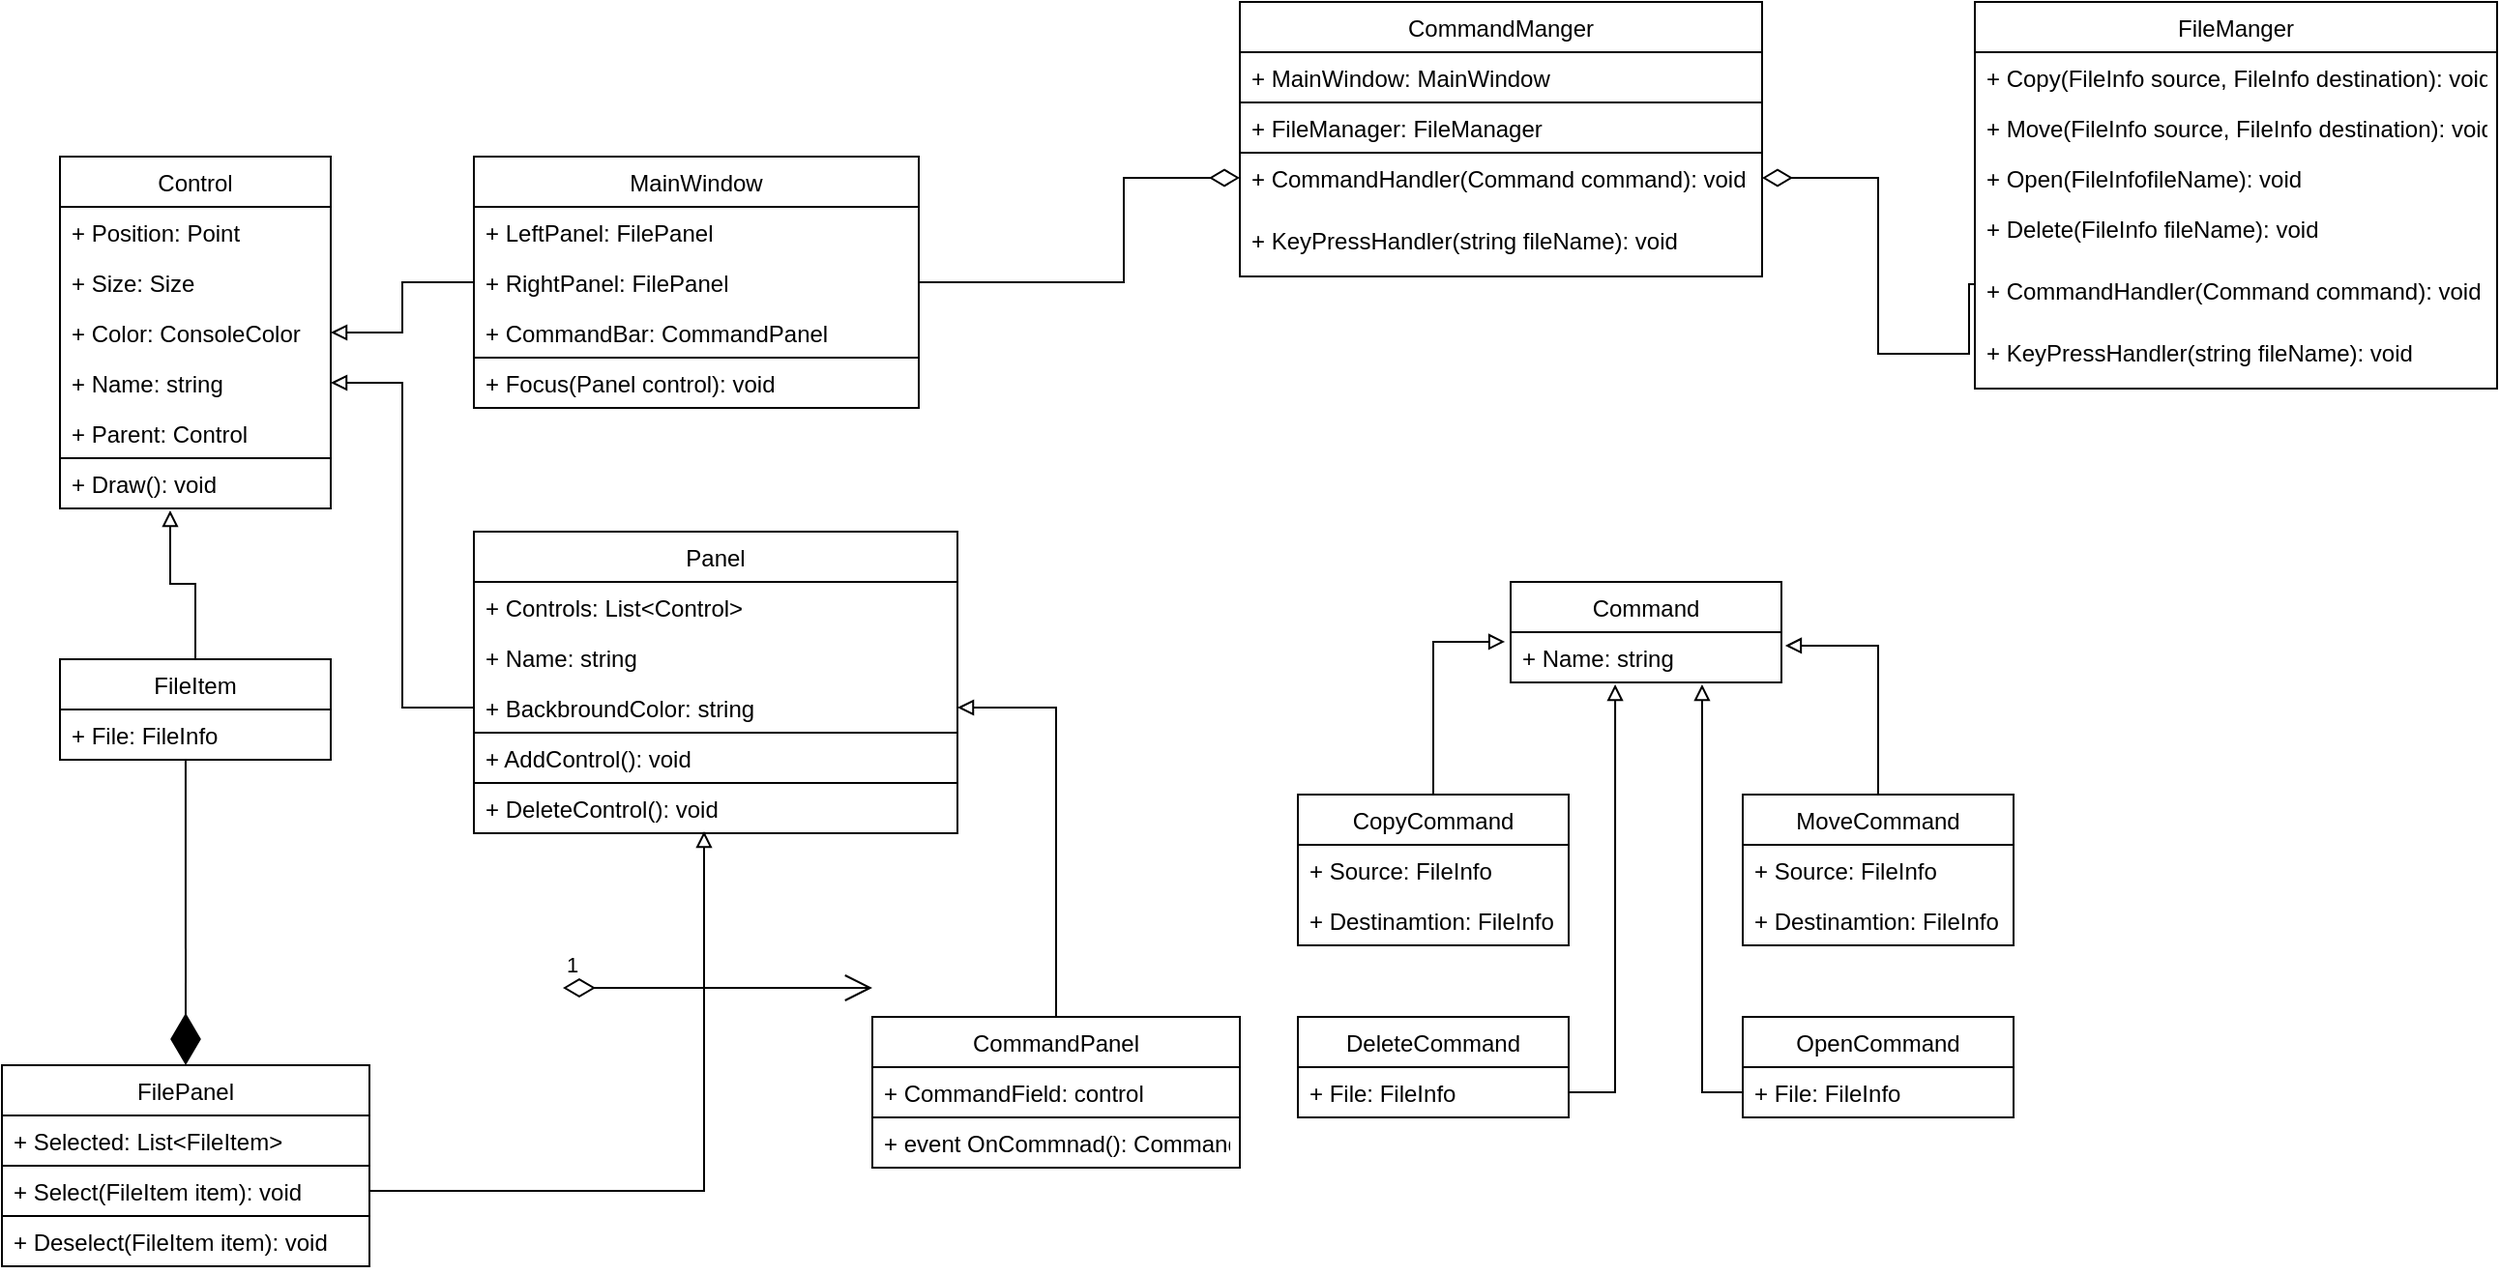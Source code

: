 <mxfile version="15.5.9" type="device" pages="3"><diagram id="lrSJIAYA1PECil-_exsn" name="Диаграмма классов"><mxGraphModel dx="2062" dy="1122" grid="1" gridSize="10" guides="1" tooltips="1" connect="1" arrows="1" fold="1" page="1" pageScale="1" pageWidth="1169" pageHeight="827" math="0" shadow="0"><root><mxCell id="0"/><mxCell id="1" parent="0"/><object label="Control" cwecwecew="" id="1IuAaD1QBwWP1GBk7N4--5"><mxCell style="swimlane;fontStyle=0;childLayout=stackLayout;horizontal=1;startSize=26;fillColor=none;horizontalStack=0;resizeParent=1;resizeParentMax=0;resizeLast=0;collapsible=1;marginBottom=0;" vertex="1" parent="1"><mxGeometry x="70" y="140" width="140" height="182" as="geometry"><mxRectangle x="80" y="110" width="90" height="26" as="alternateBounds"/></mxGeometry></mxCell></object><mxCell id="1IuAaD1QBwWP1GBk7N4--6" value="+ Position: Point" style="text;strokeColor=none;fillColor=none;align=left;verticalAlign=top;spacingLeft=4;spacingRight=4;overflow=hidden;rotatable=0;points=[[0,0.5],[1,0.5]];portConstraint=eastwest;" vertex="1" parent="1IuAaD1QBwWP1GBk7N4--5"><mxGeometry y="26" width="140" height="26" as="geometry"/></mxCell><mxCell id="1IuAaD1QBwWP1GBk7N4--51" value="+ Size: Size" style="text;strokeColor=none;fillColor=none;align=left;verticalAlign=top;spacingLeft=4;spacingRight=4;overflow=hidden;rotatable=0;points=[[0,0.5],[1,0.5]];portConstraint=eastwest;" vertex="1" parent="1IuAaD1QBwWP1GBk7N4--5"><mxGeometry y="52" width="140" height="26" as="geometry"/></mxCell><mxCell id="1IuAaD1QBwWP1GBk7N4--7" value="+ Color: ConsoleColor" style="text;strokeColor=none;fillColor=none;align=left;verticalAlign=top;spacingLeft=4;spacingRight=4;overflow=hidden;rotatable=0;points=[[0,0.5],[1,0.5]];portConstraint=eastwest;" vertex="1" parent="1IuAaD1QBwWP1GBk7N4--5"><mxGeometry y="78" width="140" height="26" as="geometry"/></mxCell><mxCell id="1IuAaD1QBwWP1GBk7N4--56" value="+ Name: string" style="text;strokeColor=none;fillColor=none;align=left;verticalAlign=top;spacingLeft=4;spacingRight=4;overflow=hidden;rotatable=0;points=[[0,0.5],[1,0.5]];portConstraint=eastwest;" vertex="1" parent="1IuAaD1QBwWP1GBk7N4--5"><mxGeometry y="104" width="140" height="26" as="geometry"/></mxCell><mxCell id="1IuAaD1QBwWP1GBk7N4--16" value="+ Parent: Control" style="text;strokeColor=none;fillColor=none;align=left;verticalAlign=top;spacingLeft=4;spacingRight=4;overflow=hidden;rotatable=0;points=[[0,0.5],[1,0.5]];portConstraint=eastwest;" vertex="1" parent="1IuAaD1QBwWP1GBk7N4--5"><mxGeometry y="130" width="140" height="26" as="geometry"/></mxCell><mxCell id="1IuAaD1QBwWP1GBk7N4--8" value="+ Draw(): void" style="text;strokeColor=default;fillColor=none;align=left;verticalAlign=top;spacingLeft=4;spacingRight=4;overflow=hidden;rotatable=0;points=[[0,0.5],[1,0.5]];portConstraint=eastwest;" vertex="1" parent="1IuAaD1QBwWP1GBk7N4--5"><mxGeometry y="156" width="140" height="26" as="geometry"/></mxCell><mxCell id="1IuAaD1QBwWP1GBk7N4--126" style="edgeStyle=orthogonalEdgeStyle;rounded=0;orthogonalLoop=1;jettySize=auto;html=1;exitX=0.5;exitY=0;exitDx=0;exitDy=0;entryX=0.407;entryY=1.038;entryDx=0;entryDy=0;entryPerimeter=0;endArrow=block;endFill=0;" edge="1" parent="1" source="1IuAaD1QBwWP1GBk7N4--23" target="1IuAaD1QBwWP1GBk7N4--8"><mxGeometry relative="1" as="geometry"/></mxCell><object label="FileItem" cwecwecew="" id="1IuAaD1QBwWP1GBk7N4--23"><mxCell style="swimlane;fontStyle=0;childLayout=stackLayout;horizontal=1;startSize=26;fillColor=none;horizontalStack=0;resizeParent=1;resizeParentMax=0;resizeLast=0;collapsible=1;marginBottom=0;" vertex="1" parent="1"><mxGeometry x="70" y="400" width="140" height="52" as="geometry"><mxRectangle x="80" y="110" width="90" height="26" as="alternateBounds"/></mxGeometry></mxCell></object><mxCell id="1IuAaD1QBwWP1GBk7N4--24" value="+ File: FileInfo" style="text;strokeColor=none;fillColor=none;align=left;verticalAlign=top;spacingLeft=4;spacingRight=4;overflow=hidden;rotatable=0;points=[[0,0.5],[1,0.5]];portConstraint=eastwest;" vertex="1" parent="1IuAaD1QBwWP1GBk7N4--23"><mxGeometry y="26" width="140" height="26" as="geometry"/></mxCell><object label="Panel" cwecwecew="" id="1IuAaD1QBwWP1GBk7N4--28"><mxCell style="swimlane;fontStyle=0;childLayout=stackLayout;horizontal=1;startSize=26;fillColor=none;horizontalStack=0;resizeParent=1;resizeParentMax=0;resizeLast=0;collapsible=1;marginBottom=0;" vertex="1" parent="1"><mxGeometry x="284" y="334" width="250" height="156" as="geometry"><mxRectangle x="80" y="110" width="90" height="26" as="alternateBounds"/></mxGeometry></mxCell></object><mxCell id="1IuAaD1QBwWP1GBk7N4--29" value="+ Controls: List&lt;Control&gt;" style="text;strokeColor=none;fillColor=none;align=left;verticalAlign=top;spacingLeft=4;spacingRight=4;overflow=hidden;rotatable=0;points=[[0,0.5],[1,0.5]];portConstraint=eastwest;" vertex="1" parent="1IuAaD1QBwWP1GBk7N4--28"><mxGeometry y="26" width="250" height="26" as="geometry"/></mxCell><mxCell id="1IuAaD1QBwWP1GBk7N4--35" value="+ Name: string" style="text;strokeColor=none;fillColor=none;align=left;verticalAlign=top;spacingLeft=4;spacingRight=4;overflow=hidden;rotatable=0;points=[[0,0.5],[1,0.5]];portConstraint=eastwest;" vertex="1" parent="1IuAaD1QBwWP1GBk7N4--28"><mxGeometry y="52" width="250" height="26" as="geometry"/></mxCell><mxCell id="1IuAaD1QBwWP1GBk7N4--31" value="+ BackbroundColor: string" style="text;strokeColor=none;fillColor=none;align=left;verticalAlign=top;spacingLeft=4;spacingRight=4;overflow=hidden;rotatable=0;points=[[0,0.5],[1,0.5]];portConstraint=eastwest;" vertex="1" parent="1IuAaD1QBwWP1GBk7N4--28"><mxGeometry y="78" width="250" height="26" as="geometry"/></mxCell><mxCell id="1IuAaD1QBwWP1GBk7N4--32" value="+ AddControl(): void" style="text;strokeColor=default;fillColor=none;align=left;verticalAlign=top;spacingLeft=4;spacingRight=4;overflow=hidden;rotatable=0;points=[[0,0.5],[1,0.5]];portConstraint=eastwest;" vertex="1" parent="1IuAaD1QBwWP1GBk7N4--28"><mxGeometry y="104" width="250" height="26" as="geometry"/></mxCell><mxCell id="1IuAaD1QBwWP1GBk7N4--50" value="+ DeleteControl(): void" style="text;strokeColor=default;fillColor=none;align=left;verticalAlign=top;spacingLeft=4;spacingRight=4;overflow=hidden;rotatable=0;points=[[0,0.5],[1,0.5]];portConstraint=eastwest;" vertex="1" parent="1IuAaD1QBwWP1GBk7N4--28"><mxGeometry y="130" width="250" height="26" as="geometry"/></mxCell><object label="MainWindow" cwecwecew="" id="1IuAaD1QBwWP1GBk7N4--36"><mxCell style="swimlane;fontStyle=0;childLayout=stackLayout;horizontal=1;startSize=26;fillColor=none;horizontalStack=0;resizeParent=1;resizeParentMax=0;resizeLast=0;collapsible=1;marginBottom=0;" vertex="1" parent="1"><mxGeometry x="284" y="140" width="230" height="130" as="geometry"><mxRectangle x="80" y="110" width="90" height="26" as="alternateBounds"/></mxGeometry></mxCell></object><mxCell id="1IuAaD1QBwWP1GBk7N4--37" value="+ LeftPanel: FilePanel" style="text;strokeColor=none;fillColor=none;align=left;verticalAlign=top;spacingLeft=4;spacingRight=4;overflow=hidden;rotatable=0;points=[[0,0.5],[1,0.5]];portConstraint=eastwest;" vertex="1" parent="1IuAaD1QBwWP1GBk7N4--36"><mxGeometry y="26" width="230" height="26" as="geometry"/></mxCell><mxCell id="1IuAaD1QBwWP1GBk7N4--38" value="+ RightPanel: FilePanel" style="text;strokeColor=none;fillColor=none;align=left;verticalAlign=top;spacingLeft=4;spacingRight=4;overflow=hidden;rotatable=0;points=[[0,0.5],[1,0.5]];portConstraint=eastwest;" vertex="1" parent="1IuAaD1QBwWP1GBk7N4--36"><mxGeometry y="52" width="230" height="26" as="geometry"/></mxCell><mxCell id="1IuAaD1QBwWP1GBk7N4--39" value="+ CommandBar: CommandPanel&#10;" style="text;strokeColor=none;fillColor=none;align=left;verticalAlign=top;spacingLeft=4;spacingRight=4;overflow=hidden;rotatable=0;points=[[0,0.5],[1,0.5]];portConstraint=eastwest;" vertex="1" parent="1IuAaD1QBwWP1GBk7N4--36"><mxGeometry y="78" width="230" height="26" as="geometry"/></mxCell><mxCell id="1IuAaD1QBwWP1GBk7N4--74" value="+ Focus(Panel control): void" style="text;strokeColor=default;fillColor=none;align=left;verticalAlign=top;spacingLeft=4;spacingRight=4;overflow=hidden;rotatable=0;points=[[0,0.5],[1,0.5]];portConstraint=eastwest;" vertex="1" parent="1IuAaD1QBwWP1GBk7N4--36"><mxGeometry y="104" width="230" height="26" as="geometry"/></mxCell><object label="FilePanel" cwecwecew="" id="1IuAaD1QBwWP1GBk7N4--44"><mxCell style="swimlane;fontStyle=0;childLayout=stackLayout;horizontal=1;startSize=26;fillColor=none;horizontalStack=0;resizeParent=1;resizeParentMax=0;resizeLast=0;collapsible=1;marginBottom=0;" vertex="1" parent="1"><mxGeometry x="40" y="610" width="190" height="104" as="geometry"><mxRectangle x="80" y="110" width="90" height="26" as="alternateBounds"/></mxGeometry></mxCell></object><mxCell id="1IuAaD1QBwWP1GBk7N4--45" value="+ Selected: List&lt;FileItem&gt;" style="text;strokeColor=none;fillColor=none;align=left;verticalAlign=top;spacingLeft=4;spacingRight=4;overflow=hidden;rotatable=0;points=[[0,0.5],[1,0.5]];portConstraint=eastwest;" vertex="1" parent="1IuAaD1QBwWP1GBk7N4--44"><mxGeometry y="26" width="190" height="26" as="geometry"/></mxCell><mxCell id="1IuAaD1QBwWP1GBk7N4--48" value="+ Select(FileItem item): void" style="text;strokeColor=default;fillColor=none;align=left;verticalAlign=top;spacingLeft=4;spacingRight=4;overflow=hidden;rotatable=0;points=[[0,0.5],[1,0.5]];portConstraint=eastwest;" vertex="1" parent="1IuAaD1QBwWP1GBk7N4--44"><mxGeometry y="52" width="190" height="26" as="geometry"/></mxCell><mxCell id="1IuAaD1QBwWP1GBk7N4--49" value="+ Deselect(FileItem item): void" style="text;strokeColor=default;fillColor=none;align=left;verticalAlign=top;spacingLeft=4;spacingRight=4;overflow=hidden;rotatable=0;points=[[0,0.5],[1,0.5]];portConstraint=eastwest;" vertex="1" parent="1IuAaD1QBwWP1GBk7N4--44"><mxGeometry y="78" width="190" height="26" as="geometry"/></mxCell><mxCell id="1IuAaD1QBwWP1GBk7N4--124" style="edgeStyle=orthogonalEdgeStyle;rounded=0;orthogonalLoop=1;jettySize=auto;html=1;exitX=0.5;exitY=0;exitDx=0;exitDy=0;entryX=1;entryY=0.5;entryDx=0;entryDy=0;endArrow=block;endFill=0;" edge="1" parent="1" source="1IuAaD1QBwWP1GBk7N4--52" target="1IuAaD1QBwWP1GBk7N4--31"><mxGeometry relative="1" as="geometry"/></mxCell><object label="CommandPanel" cwecwecew="" id="1IuAaD1QBwWP1GBk7N4--52"><mxCell style="swimlane;fontStyle=0;childLayout=stackLayout;horizontal=1;startSize=26;fillColor=none;horizontalStack=0;resizeParent=1;resizeParentMax=0;resizeLast=0;collapsible=1;marginBottom=0;" vertex="1" parent="1"><mxGeometry x="490" y="585" width="190" height="78" as="geometry"><mxRectangle x="80" y="110" width="90" height="26" as="alternateBounds"/></mxGeometry></mxCell></object><mxCell id="1IuAaD1QBwWP1GBk7N4--53" value="+ CommandField: control&#10;" style="text;strokeColor=none;fillColor=none;align=left;verticalAlign=top;spacingLeft=4;spacingRight=4;overflow=hidden;rotatable=0;points=[[0,0.5],[1,0.5]];portConstraint=eastwest;" vertex="1" parent="1IuAaD1QBwWP1GBk7N4--52"><mxGeometry y="26" width="190" height="26" as="geometry"/></mxCell><mxCell id="1IuAaD1QBwWP1GBk7N4--54" value="+ event OnCommnad(): Command" style="text;strokeColor=default;fillColor=none;align=left;verticalAlign=top;spacingLeft=4;spacingRight=4;overflow=hidden;rotatable=0;points=[[0,0.5],[1,0.5]];portConstraint=eastwest;" vertex="1" parent="1IuAaD1QBwWP1GBk7N4--52"><mxGeometry y="52" width="190" height="26" as="geometry"/></mxCell><object label="CommandManger" cwecwecew="" id="1IuAaD1QBwWP1GBk7N4--57"><mxCell style="swimlane;fontStyle=0;childLayout=stackLayout;horizontal=1;startSize=26;fillColor=none;horizontalStack=0;resizeParent=1;resizeParentMax=0;resizeLast=0;collapsible=1;marginBottom=0;" vertex="1" parent="1"><mxGeometry x="680" y="60" width="270" height="142" as="geometry"><mxRectangle x="80" y="110" width="90" height="26" as="alternateBounds"/></mxGeometry></mxCell></object><mxCell id="n1HwPAOsZx06pRkuRTac-9" value="+ MainWindow: MainWindow" style="text;strokeColor=default;fillColor=none;align=left;verticalAlign=top;spacingLeft=4;spacingRight=4;overflow=hidden;rotatable=0;points=[[0,0.5],[1,0.5]];portConstraint=eastwest;" vertex="1" parent="1IuAaD1QBwWP1GBk7N4--57"><mxGeometry y="26" width="270" height="26" as="geometry"/></mxCell><mxCell id="1IuAaD1QBwWP1GBk7N4--83" value="+ FileManager: FileManager" style="text;strokeColor=default;fillColor=none;align=left;verticalAlign=top;spacingLeft=4;spacingRight=4;overflow=hidden;rotatable=0;points=[[0,0.5],[1,0.5]];portConstraint=eastwest;" vertex="1" parent="1IuAaD1QBwWP1GBk7N4--57"><mxGeometry y="52" width="270" height="26" as="geometry"/></mxCell><mxCell id="1IuAaD1QBwWP1GBk7N4--90" value="+ CommandHandler(Command command): void" style="text;strokeColor=none;fillColor=none;align=left;verticalAlign=top;spacingLeft=4;spacingRight=4;overflow=hidden;rotatable=0;points=[[0,0.5],[1,0.5]];portConstraint=eastwest;" vertex="1" parent="1IuAaD1QBwWP1GBk7N4--57"><mxGeometry y="78" width="270" height="32" as="geometry"/></mxCell><mxCell id="1IuAaD1QBwWP1GBk7N4--62" value="+ KeyPressHandler(string fileName): void" style="text;strokeColor=none;fillColor=none;align=left;verticalAlign=top;spacingLeft=4;spacingRight=4;overflow=hidden;rotatable=0;points=[[0,0.5],[1,0.5]];portConstraint=eastwest;" vertex="1" parent="1IuAaD1QBwWP1GBk7N4--57"><mxGeometry y="110" width="270" height="32" as="geometry"/></mxCell><object label="Command" cwecwecew="" id="1IuAaD1QBwWP1GBk7N4--92"><mxCell style="swimlane;fontStyle=0;childLayout=stackLayout;horizontal=1;startSize=26;fillColor=none;horizontalStack=0;resizeParent=1;resizeParentMax=0;resizeLast=0;collapsible=1;marginBottom=0;" vertex="1" parent="1"><mxGeometry x="820" y="360" width="140" height="52" as="geometry"><mxRectangle x="80" y="110" width="90" height="26" as="alternateBounds"/></mxGeometry></mxCell></object><mxCell id="1IuAaD1QBwWP1GBk7N4--93" value="+ Name: string" style="text;strokeColor=none;fillColor=none;align=left;verticalAlign=top;spacingLeft=4;spacingRight=4;overflow=hidden;rotatable=0;points=[[0,0.5],[1,0.5]];portConstraint=eastwest;" vertex="1" parent="1IuAaD1QBwWP1GBk7N4--92"><mxGeometry y="26" width="140" height="26" as="geometry"/></mxCell><mxCell id="1IuAaD1QBwWP1GBk7N4--135" style="edgeStyle=orthogonalEdgeStyle;rounded=0;orthogonalLoop=1;jettySize=auto;html=1;exitX=0.5;exitY=0;exitDx=0;exitDy=0;entryX=-0.021;entryY=0.192;entryDx=0;entryDy=0;entryPerimeter=0;endArrow=block;endFill=0;" edge="1" parent="1" source="1IuAaD1QBwWP1GBk7N4--99" target="1IuAaD1QBwWP1GBk7N4--93"><mxGeometry relative="1" as="geometry"/></mxCell><object label="CopyCommand" cwecwecew="" id="1IuAaD1QBwWP1GBk7N4--99"><mxCell style="swimlane;fontStyle=0;childLayout=stackLayout;horizontal=1;startSize=26;fillColor=none;horizontalStack=0;resizeParent=1;resizeParentMax=0;resizeLast=0;collapsible=1;marginBottom=0;" vertex="1" parent="1"><mxGeometry x="710" y="470" width="140" height="78" as="geometry"><mxRectangle x="80" y="110" width="90" height="26" as="alternateBounds"/></mxGeometry></mxCell></object><mxCell id="1IuAaD1QBwWP1GBk7N4--103" value="+ Source: FileInfo" style="text;strokeColor=none;fillColor=none;align=left;verticalAlign=top;spacingLeft=4;spacingRight=4;overflow=hidden;rotatable=0;points=[[0,0.5],[1,0.5]];portConstraint=eastwest;" vertex="1" parent="1IuAaD1QBwWP1GBk7N4--99"><mxGeometry y="26" width="140" height="26" as="geometry"/></mxCell><mxCell id="1IuAaD1QBwWP1GBk7N4--100" value="+ Destinamtion: FileInfo" style="text;strokeColor=none;fillColor=none;align=left;verticalAlign=top;spacingLeft=4;spacingRight=4;overflow=hidden;rotatable=0;points=[[0,0.5],[1,0.5]];portConstraint=eastwest;" vertex="1" parent="1IuAaD1QBwWP1GBk7N4--99"><mxGeometry y="52" width="140" height="26" as="geometry"/></mxCell><object label="DeleteCommand" cwecwecew="" id="1IuAaD1QBwWP1GBk7N4--104"><mxCell style="swimlane;fontStyle=0;childLayout=stackLayout;horizontal=1;startSize=26;fillColor=none;horizontalStack=0;resizeParent=1;resizeParentMax=0;resizeLast=0;collapsible=1;marginBottom=0;" vertex="1" parent="1"><mxGeometry x="710" y="585" width="140" height="52" as="geometry"><mxRectangle x="80" y="110" width="90" height="26" as="alternateBounds"/></mxGeometry></mxCell></object><mxCell id="1IuAaD1QBwWP1GBk7N4--105" value="+ File: FileInfo" style="text;strokeColor=none;fillColor=none;align=left;verticalAlign=top;spacingLeft=4;spacingRight=4;overflow=hidden;rotatable=0;points=[[0,0.5],[1,0.5]];portConstraint=eastwest;" vertex="1" parent="1IuAaD1QBwWP1GBk7N4--104"><mxGeometry y="26" width="140" height="26" as="geometry"/></mxCell><mxCell id="1IuAaD1QBwWP1GBk7N4--137" style="edgeStyle=orthogonalEdgeStyle;rounded=0;orthogonalLoop=1;jettySize=auto;html=1;exitX=0.5;exitY=0;exitDx=0;exitDy=0;entryX=1.014;entryY=0.269;entryDx=0;entryDy=0;entryPerimeter=0;endArrow=block;endFill=0;" edge="1" parent="1" source="1IuAaD1QBwWP1GBk7N4--107" target="1IuAaD1QBwWP1GBk7N4--93"><mxGeometry relative="1" as="geometry"/></mxCell><object label="MoveCommand" cwecwecew="" id="1IuAaD1QBwWP1GBk7N4--107"><mxCell style="swimlane;fontStyle=0;childLayout=stackLayout;horizontal=1;startSize=26;fillColor=none;horizontalStack=0;resizeParent=1;resizeParentMax=0;resizeLast=0;collapsible=1;marginBottom=0;" vertex="1" parent="1"><mxGeometry x="940" y="470" width="140" height="78" as="geometry"><mxRectangle x="80" y="110" width="90" height="26" as="alternateBounds"/></mxGeometry></mxCell></object><mxCell id="1IuAaD1QBwWP1GBk7N4--108" value="+ Source: FileInfo" style="text;strokeColor=none;fillColor=none;align=left;verticalAlign=top;spacingLeft=4;spacingRight=4;overflow=hidden;rotatable=0;points=[[0,0.5],[1,0.5]];portConstraint=eastwest;" vertex="1" parent="1IuAaD1QBwWP1GBk7N4--107"><mxGeometry y="26" width="140" height="26" as="geometry"/></mxCell><mxCell id="1IuAaD1QBwWP1GBk7N4--109" value="+ Destinamtion: FileInfo" style="text;strokeColor=none;fillColor=none;align=left;verticalAlign=top;spacingLeft=4;spacingRight=4;overflow=hidden;rotatable=0;points=[[0,0.5],[1,0.5]];portConstraint=eastwest;" vertex="1" parent="1IuAaD1QBwWP1GBk7N4--107"><mxGeometry y="52" width="140" height="26" as="geometry"/></mxCell><object label="OpenCommand" cwecwecew="" id="1IuAaD1QBwWP1GBk7N4--112"><mxCell style="swimlane;fontStyle=0;childLayout=stackLayout;horizontal=1;startSize=26;fillColor=none;horizontalStack=0;resizeParent=1;resizeParentMax=0;resizeLast=0;collapsible=1;marginBottom=0;" vertex="1" parent="1"><mxGeometry x="940" y="585" width="140" height="52" as="geometry"><mxRectangle x="80" y="110" width="90" height="26" as="alternateBounds"/></mxGeometry></mxCell></object><mxCell id="1IuAaD1QBwWP1GBk7N4--113" value="+ File: FileInfo" style="text;strokeColor=none;fillColor=none;align=left;verticalAlign=top;spacingLeft=4;spacingRight=4;overflow=hidden;rotatable=0;points=[[0,0.5],[1,0.5]];portConstraint=eastwest;" vertex="1" parent="1IuAaD1QBwWP1GBk7N4--112"><mxGeometry y="26" width="140" height="26" as="geometry"/></mxCell><mxCell id="1IuAaD1QBwWP1GBk7N4--114" value="" style="endArrow=diamondThin;endFill=1;endSize=24;html=1;rounded=0;exitX=0.464;exitY=1;exitDx=0;exitDy=0;exitPerimeter=0;entryX=0.5;entryY=0;entryDx=0;entryDy=0;" edge="1" parent="1" source="1IuAaD1QBwWP1GBk7N4--24" target="1IuAaD1QBwWP1GBk7N4--44"><mxGeometry width="160" relative="1" as="geometry"><mxPoint x="60" y="557" as="sourcePoint"/><mxPoint x="280" y="610" as="targetPoint"/></mxGeometry></mxCell><mxCell id="1IuAaD1QBwWP1GBk7N4--118" style="edgeStyle=orthogonalEdgeStyle;rounded=0;orthogonalLoop=1;jettySize=auto;html=1;exitX=0;exitY=0.5;exitDx=0;exitDy=0;entryX=1;entryY=0.5;entryDx=0;entryDy=0;endArrow=block;endFill=0;" edge="1" parent="1" source="1IuAaD1QBwWP1GBk7N4--38" target="1IuAaD1QBwWP1GBk7N4--7"><mxGeometry relative="1" as="geometry"/></mxCell><mxCell id="1IuAaD1QBwWP1GBk7N4--120" style="edgeStyle=orthogonalEdgeStyle;rounded=0;orthogonalLoop=1;jettySize=auto;html=1;exitX=0;exitY=0.5;exitDx=0;exitDy=0;entryX=1;entryY=0.5;entryDx=0;entryDy=0;endArrow=block;endFill=0;" edge="1" parent="1" source="1IuAaD1QBwWP1GBk7N4--31" target="1IuAaD1QBwWP1GBk7N4--56"><mxGeometry relative="1" as="geometry"/></mxCell><mxCell id="1IuAaD1QBwWP1GBk7N4--128" style="edgeStyle=orthogonalEdgeStyle;rounded=0;orthogonalLoop=1;jettySize=auto;html=1;exitX=1;exitY=0.5;exitDx=0;exitDy=0;entryX=0.476;entryY=0.962;entryDx=0;entryDy=0;entryPerimeter=0;endArrow=block;endFill=0;" edge="1" parent="1" source="1IuAaD1QBwWP1GBk7N4--48" target="1IuAaD1QBwWP1GBk7N4--50"><mxGeometry relative="1" as="geometry"/></mxCell><mxCell id="1IuAaD1QBwWP1GBk7N4--139" style="edgeStyle=orthogonalEdgeStyle;rounded=0;orthogonalLoop=1;jettySize=auto;html=1;exitX=1;exitY=0.5;exitDx=0;exitDy=0;entryX=0.386;entryY=1.038;entryDx=0;entryDy=0;entryPerimeter=0;endArrow=block;endFill=0;" edge="1" parent="1" source="1IuAaD1QBwWP1GBk7N4--105" target="1IuAaD1QBwWP1GBk7N4--93"><mxGeometry relative="1" as="geometry"/></mxCell><mxCell id="1IuAaD1QBwWP1GBk7N4--141" style="edgeStyle=orthogonalEdgeStyle;rounded=0;orthogonalLoop=1;jettySize=auto;html=1;exitX=0;exitY=0.5;exitDx=0;exitDy=0;entryX=0.707;entryY=1.038;entryDx=0;entryDy=0;entryPerimeter=0;endArrow=block;endFill=0;" edge="1" parent="1" source="1IuAaD1QBwWP1GBk7N4--113" target="1IuAaD1QBwWP1GBk7N4--93"><mxGeometry relative="1" as="geometry"/></mxCell><mxCell id="1IuAaD1QBwWP1GBk7N4--149" style="edgeStyle=orthogonalEdgeStyle;rounded=0;orthogonalLoop=1;jettySize=auto;html=1;exitX=1;exitY=0.5;exitDx=0;exitDy=0;entryX=0;entryY=0.5;entryDx=0;entryDy=0;endArrow=diamondThin;endFill=0;endSize=13;" edge="1" parent="1" source="1IuAaD1QBwWP1GBk7N4--38"><mxGeometry relative="1" as="geometry"><mxPoint x="680" y="151" as="targetPoint"/><Array as="points"><mxPoint x="620" y="205"/><mxPoint x="620" y="151"/></Array></mxGeometry></mxCell><object label="FileManger" cwecwecew="" id="n1HwPAOsZx06pRkuRTac-1"><mxCell style="swimlane;fontStyle=0;childLayout=stackLayout;horizontal=1;startSize=26;fillColor=none;horizontalStack=0;resizeParent=1;resizeParentMax=0;resizeLast=0;collapsible=1;marginBottom=0;" vertex="1" parent="1"><mxGeometry x="1060" y="60" width="270" height="200" as="geometry"><mxRectangle x="80" y="110" width="90" height="26" as="alternateBounds"/></mxGeometry></mxCell></object><mxCell id="n1HwPAOsZx06pRkuRTac-3" value="+ Copy(FileInfo source, FileInfo destination): void" style="text;strokeColor=none;fillColor=none;align=left;verticalAlign=top;spacingLeft=4;spacingRight=4;overflow=hidden;rotatable=0;points=[[0,0.5],[1,0.5]];portConstraint=eastwest;" vertex="1" parent="n1HwPAOsZx06pRkuRTac-1"><mxGeometry y="26" width="270" height="26" as="geometry"/></mxCell><mxCell id="n1HwPAOsZx06pRkuRTac-4" value="+ Move(FileInfo source, FileInfo destination): void" style="text;strokeColor=none;fillColor=none;align=left;verticalAlign=top;spacingLeft=4;spacingRight=4;overflow=hidden;rotatable=0;points=[[0,0.5],[1,0.5]];portConstraint=eastwest;" vertex="1" parent="n1HwPAOsZx06pRkuRTac-1"><mxGeometry y="52" width="270" height="26" as="geometry"/></mxCell><mxCell id="n1HwPAOsZx06pRkuRTac-5" value="+ Open(FileInfofileName): void" style="text;strokeColor=none;fillColor=none;align=left;verticalAlign=top;spacingLeft=4;spacingRight=4;overflow=hidden;rotatable=0;points=[[0,0.5],[1,0.5]];portConstraint=eastwest;" vertex="1" parent="n1HwPAOsZx06pRkuRTac-1"><mxGeometry y="78" width="270" height="26" as="geometry"/></mxCell><mxCell id="n1HwPAOsZx06pRkuRTac-6" value="+ Delete(FileInfo fileName): void" style="text;strokeColor=none;fillColor=none;align=left;verticalAlign=top;spacingLeft=4;spacingRight=4;overflow=hidden;rotatable=0;points=[[0,0.5],[1,0.5]];portConstraint=eastwest;" vertex="1" parent="n1HwPAOsZx06pRkuRTac-1"><mxGeometry y="104" width="270" height="32" as="geometry"/></mxCell><mxCell id="n1HwPAOsZx06pRkuRTac-7" value="+ CommandHandler(Command command): void" style="text;strokeColor=none;fillColor=none;align=left;verticalAlign=top;spacingLeft=4;spacingRight=4;overflow=hidden;rotatable=0;points=[[0,0.5],[1,0.5]];portConstraint=eastwest;" vertex="1" parent="n1HwPAOsZx06pRkuRTac-1"><mxGeometry y="136" width="270" height="32" as="geometry"/></mxCell><mxCell id="n1HwPAOsZx06pRkuRTac-8" value="+ KeyPressHandler(string fileName): void" style="text;strokeColor=none;fillColor=none;align=left;verticalAlign=top;spacingLeft=4;spacingRight=4;overflow=hidden;rotatable=0;points=[[0,0.5],[1,0.5]];portConstraint=eastwest;" vertex="1" parent="n1HwPAOsZx06pRkuRTac-1"><mxGeometry y="168" width="270" height="32" as="geometry"/></mxCell><mxCell id="n1HwPAOsZx06pRkuRTac-10" value="1" style="endArrow=open;html=1;endSize=12;startArrow=diamondThin;startSize=14;startFill=0;edgeStyle=orthogonalEdgeStyle;align=left;verticalAlign=bottom;rounded=0;" edge="1" parent="1"><mxGeometry x="-1" y="3" relative="1" as="geometry"><mxPoint x="330" y="570" as="sourcePoint"/><mxPoint x="490" y="570" as="targetPoint"/></mxGeometry></mxCell><mxCell id="n1HwPAOsZx06pRkuRTac-11" style="edgeStyle=orthogonalEdgeStyle;rounded=0;orthogonalLoop=1;jettySize=auto;html=1;exitX=0;exitY=0.5;exitDx=0;exitDy=0;entryX=1;entryY=0.5;entryDx=0;entryDy=0;endArrow=diamondThin;endFill=0;endSize=13;" edge="1" parent="1" source="n1HwPAOsZx06pRkuRTac-6"><mxGeometry relative="1" as="geometry"><mxPoint x="970" y="188" as="sourcePoint"/><mxPoint x="950" y="151" as="targetPoint"/><Array as="points"><mxPoint x="1060" y="206"/><mxPoint x="1057" y="206"/><mxPoint x="1057" y="242"/><mxPoint x="1010" y="242"/><mxPoint x="1010" y="151"/></Array></mxGeometry></mxCell></root></mxGraphModel></diagram><diagram id="JtUrwdYR7ar0evHLzply" name="Диаграмма взаимодействия"><mxGraphModel dx="2062" dy="1122" grid="1" gridSize="10" guides="1" tooltips="1" connect="1" arrows="1" fold="1" page="1" pageScale="1" pageWidth="1169" pageHeight="827" math="0" shadow="0"><root><mxCell id="DcTmGe4uUn_caIxt1ghP-0"/><mxCell id="DcTmGe4uUn_caIxt1ghP-1" parent="DcTmGe4uUn_caIxt1ghP-0"/><mxCell id="DcTmGe4uUn_caIxt1ghP-3" value="" style="shape=umlLifeline;participant=umlActor;perimeter=lifelinePerimeter;whiteSpace=wrap;html=1;container=1;collapsible=0;recursiveResize=0;verticalAlign=top;spacingTop=36;outlineConnect=0;strokeColor=default;" vertex="1" parent="DcTmGe4uUn_caIxt1ghP-1"><mxGeometry x="50" y="130" width="20" height="740" as="geometry"/></mxCell><mxCell id="P4ifvJsbrjlKitlmmQTM-5" value="Нажатие клавиш" style="html=1;verticalAlign=bottom;startArrow=oval;startFill=1;endArrow=block;startSize=8;rounded=0;" edge="1" parent="DcTmGe4uUn_caIxt1ghP-3" target="DcTmGe4uUn_caIxt1ghP-5"><mxGeometry width="60" relative="1" as="geometry"><mxPoint x="10" y="110" as="sourcePoint"/><mxPoint x="70" y="110" as="targetPoint"/></mxGeometry></mxCell><mxCell id="DcTmGe4uUn_caIxt1ghP-4" value=":Gui" style="shape=umlLifeline;perimeter=lifelinePerimeter;whiteSpace=wrap;html=1;container=1;collapsible=0;recursiveResize=0;outlineConnect=0;strokeColor=default;" vertex="1" parent="DcTmGe4uUn_caIxt1ghP-1"><mxGeometry x="550" y="130" width="100" height="730" as="geometry"/></mxCell><mxCell id="P4ifvJsbrjlKitlmmQTM-12" value="" style="html=1;points=[];perimeter=orthogonalPerimeter;strokeColor=default;" vertex="1" parent="DcTmGe4uUn_caIxt1ghP-4"><mxGeometry x="45" y="130" width="10" height="40" as="geometry"/></mxCell><mxCell id="P4ifvJsbrjlKitlmmQTM-15" value="" style="html=1;points=[];perimeter=orthogonalPerimeter;strokeColor=default;" vertex="1" parent="DcTmGe4uUn_caIxt1ghP-4"><mxGeometry x="45" y="240" width="10" height="40" as="geometry"/></mxCell><mxCell id="P4ifvJsbrjlKitlmmQTM-18" value="Обновление интерфейса" style="html=1;verticalAlign=bottom;startArrow=none;startFill=0;endArrow=open;startSize=8;rounded=0;endFill=0;" edge="1" parent="DcTmGe4uUn_caIxt1ghP-4"><mxGeometry width="60" relative="1" as="geometry"><mxPoint x="-342.88" y="240" as="sourcePoint"/><mxPoint x="50" y="240" as="targetPoint"/><Array as="points"><mxPoint x="-224.5" y="240"/></Array></mxGeometry></mxCell><mxCell id="P4ifvJsbrjlKitlmmQTM-21" value="" style="html=1;points=[];perimeter=orthogonalPerimeter;strokeColor=default;" vertex="1" parent="DcTmGe4uUn_caIxt1ghP-4"><mxGeometry x="45" y="400" width="10" height="40" as="geometry"/></mxCell><mxCell id="DcTmGe4uUn_caIxt1ghP-5" value=":Command Manager&lt;br&gt;" style="shape=umlLifeline;perimeter=lifelinePerimeter;whiteSpace=wrap;html=1;container=1;collapsible=0;recursiveResize=0;outlineConnect=0;strokeColor=default;" vertex="1" parent="DcTmGe4uUn_caIxt1ghP-1"><mxGeometry x="150" y="130" width="100" height="740" as="geometry"/></mxCell><mxCell id="P4ifvJsbrjlKitlmmQTM-1" value="" style="html=1;points=[];perimeter=orthogonalPerimeter;strokeColor=default;" vertex="1" parent="DcTmGe4uUn_caIxt1ghP-5"><mxGeometry x="45" y="110" width="10" height="70" as="geometry"/></mxCell><mxCell id="P4ifvJsbrjlKitlmmQTM-6" value="" style="html=1;points=[];perimeter=orthogonalPerimeter;strokeColor=default;" vertex="1" parent="DcTmGe4uUn_caIxt1ghP-5"><mxGeometry x="45" y="210" width="10" height="210" as="geometry"/></mxCell><mxCell id="P4ifvJsbrjlKitlmmQTM-7" value="Проверка на &lt;br&gt;команду" style="edgeStyle=orthogonalEdgeStyle;html=1;align=left;spacingLeft=2;endArrow=block;rounded=0;entryX=1;entryY=0;endSize=13;" edge="1" target="P4ifvJsbrjlKitlmmQTM-6" parent="DcTmGe4uUn_caIxt1ghP-5"><mxGeometry relative="1" as="geometry"><mxPoint x="55" y="130" as="sourcePoint"/><Array as="points"><mxPoint x="55" y="150"/><mxPoint x="85" y="150"/><mxPoint x="85" y="210"/></Array></mxGeometry></mxCell><mxCell id="P4ifvJsbrjlKitlmmQTM-0" value=":File Manager" style="shape=umlLifeline;perimeter=lifelinePerimeter;whiteSpace=wrap;html=1;container=1;collapsible=0;recursiveResize=0;outlineConnect=0;strokeColor=default;" vertex="1" parent="DcTmGe4uUn_caIxt1ghP-1"><mxGeometry x="350" y="130" width="100" height="740" as="geometry"/></mxCell><mxCell id="P4ifvJsbrjlKitlmmQTM-14" value="" style="html=1;points=[];perimeter=orthogonalPerimeter;strokeColor=default;" vertex="1" parent="P4ifvJsbrjlKitlmmQTM-0"><mxGeometry x="45" y="260" width="10" height="90" as="geometry"/></mxCell><mxCell id="P4ifvJsbrjlKitlmmQTM-11" value="Обновление интерфейса (печать нажатой клавиши)" style="html=1;verticalAlign=bottom;startArrow=none;startFill=0;endArrow=open;startSize=8;rounded=0;exitX=0.9;exitY=0.286;exitDx=0;exitDy=0;exitPerimeter=0;endFill=0;" edge="1" parent="DcTmGe4uUn_caIxt1ghP-1" source="P4ifvJsbrjlKitlmmQTM-1" target="DcTmGe4uUn_caIxt1ghP-4"><mxGeometry width="60" relative="1" as="geometry"><mxPoint x="210" y="260" as="sourcePoint"/><mxPoint x="260" y="260" as="targetPoint"/><Array as="points"><mxPoint x="320" y="260"/></Array></mxGeometry></mxCell><mxCell id="P4ifvJsbrjlKitlmmQTM-13" value="Запрос на выполнение команды" style="html=1;verticalAlign=bottom;startArrow=none;startFill=0;endArrow=block;startSize=8;rounded=0;exitX=1.2;exitY=0.419;exitDx=0;exitDy=0;exitPerimeter=0;" edge="1" parent="DcTmGe4uUn_caIxt1ghP-1" source="P4ifvJsbrjlKitlmmQTM-6" target="P4ifvJsbrjlKitlmmQTM-0"><mxGeometry x="-0.034" width="60" relative="1" as="geometry"><mxPoint x="210" y="360" as="sourcePoint"/><mxPoint x="260" y="360" as="targetPoint"/><mxPoint as="offset"/></mxGeometry></mxCell><mxCell id="P4ifvJsbrjlKitlmmQTM-19" value="Результат выполнения команды" style="html=1;verticalAlign=bottom;endArrow=open;dashed=1;endSize=8;rounded=0;entryX=1;entryY=0.667;entryDx=0;entryDy=0;entryPerimeter=0;" edge="1" parent="DcTmGe4uUn_caIxt1ghP-1" target="P4ifvJsbrjlKitlmmQTM-6"><mxGeometry x="0.05" y="-10" relative="1" as="geometry"><mxPoint x="390" y="480" as="sourcePoint"/><mxPoint x="310" y="480" as="targetPoint"/><Array as="points"><mxPoint x="290" y="480"/></Array><mxPoint as="offset"/></mxGeometry></mxCell><mxCell id="P4ifvJsbrjlKitlmmQTM-20" value="Обновление интерфейса" style="html=1;verticalAlign=bottom;startArrow=none;startFill=0;endArrow=open;startSize=8;rounded=0;endFill=0;" edge="1" parent="DcTmGe4uUn_caIxt1ghP-1"><mxGeometry width="60" relative="1" as="geometry"><mxPoint x="203.56" y="530" as="sourcePoint"/><mxPoint x="596.44" y="530" as="targetPoint"/><Array as="points"><mxPoint x="321.94" y="530"/></Array></mxGeometry></mxCell><mxCell id="P4ifvJsbrjlKitlmmQTM-22" value="return" style="html=1;verticalAlign=bottom;endArrow=open;dashed=1;endSize=8;rounded=0;" edge="1" parent="DcTmGe4uUn_caIxt1ghP-1" source="DcTmGe4uUn_caIxt1ghP-5"><mxGeometry relative="1" as="geometry"><mxPoint x="140" y="550" as="sourcePoint"/><mxPoint x="60" y="550" as="targetPoint"/></mxGeometry></mxCell></root></mxGraphModel></diagram><diagram id="ANBVxy-LHDXqTtAPYsSw" name="Диаграмма вариантов"><mxGraphModel dx="2062" dy="1122" grid="1" gridSize="10" guides="1" tooltips="1" connect="1" arrows="1" fold="1" page="1" pageScale="1" pageWidth="1169" pageHeight="827" math="0" shadow="0"><root><mxCell id="8BEgJiivRlgIXvgIPVve-0"/><mxCell id="8BEgJiivRlgIXvgIPVve-1" parent="8BEgJiivRlgIXvgIPVve-0"/><mxCell id="8BEgJiivRlgIXvgIPVve-13" style="edgeStyle=orthogonalEdgeStyle;rounded=0;orthogonalLoop=1;jettySize=auto;html=1;exitX=0.5;exitY=0.5;exitDx=0;exitDy=0;exitPerimeter=0;startArrow=none;startFill=0;endArrow=none;endFill=0;endSize=13;" edge="1" parent="8BEgJiivRlgIXvgIPVve-1" source="8BEgJiivRlgIXvgIPVve-2" target="8BEgJiivRlgIXvgIPVve-3"><mxGeometry relative="1" as="geometry"/></mxCell><mxCell id="8BEgJiivRlgIXvgIPVve-2" value="Пользователь" style="shape=umlActor;verticalLabelPosition=bottom;verticalAlign=top;html=1;strokeColor=default;" vertex="1" parent="8BEgJiivRlgIXvgIPVve-1"><mxGeometry x="220" y="190" width="30" height="60" as="geometry"/></mxCell><mxCell id="8BEgJiivRlgIXvgIPVve-14" style="edgeStyle=orthogonalEdgeStyle;rounded=0;orthogonalLoop=1;jettySize=auto;html=1;exitX=0.5;exitY=0;exitDx=0;exitDy=0;entryX=0.5;entryY=1;entryDx=0;entryDy=0;startArrow=open;startFill=0;endArrow=none;endFill=0;endSize=13;" edge="1" parent="8BEgJiivRlgIXvgIPVve-1" source="8BEgJiivRlgIXvgIPVve-3" target="8BEgJiivRlgIXvgIPVve-8"><mxGeometry relative="1" as="geometry"/></mxCell><mxCell id="8BEgJiivRlgIXvgIPVve-15" style="edgeStyle=orthogonalEdgeStyle;rounded=0;orthogonalLoop=1;jettySize=auto;html=1;exitX=1;exitY=0.5;exitDx=0;exitDy=0;entryX=0;entryY=0.5;entryDx=0;entryDy=0;startArrow=open;startFill=0;endArrow=none;endFill=0;endSize=13;" edge="1" parent="8BEgJiivRlgIXvgIPVve-1" source="8BEgJiivRlgIXvgIPVve-3" target="8BEgJiivRlgIXvgIPVve-4"><mxGeometry relative="1" as="geometry"/></mxCell><mxCell id="8BEgJiivRlgIXvgIPVve-16" style="edgeStyle=orthogonalEdgeStyle;rounded=0;orthogonalLoop=1;jettySize=auto;html=1;exitX=1;exitY=1;exitDx=0;exitDy=0;entryX=0;entryY=0.5;entryDx=0;entryDy=0;startArrow=open;startFill=0;endArrow=none;endFill=0;endSize=13;" edge="1" parent="8BEgJiivRlgIXvgIPVve-1" source="8BEgJiivRlgIXvgIPVve-3" target="8BEgJiivRlgIXvgIPVve-5"><mxGeometry relative="1" as="geometry"/></mxCell><mxCell id="8BEgJiivRlgIXvgIPVve-17" style="edgeStyle=orthogonalEdgeStyle;rounded=0;orthogonalLoop=1;jettySize=auto;html=1;exitX=0.5;exitY=1;exitDx=0;exitDy=0;entryX=0;entryY=0.5;entryDx=0;entryDy=0;startArrow=open;startFill=0;endArrow=none;endFill=0;endSize=13;" edge="1" parent="8BEgJiivRlgIXvgIPVve-1" source="8BEgJiivRlgIXvgIPVve-3" target="8BEgJiivRlgIXvgIPVve-6"><mxGeometry relative="1" as="geometry"/></mxCell><mxCell id="8BEgJiivRlgIXvgIPVve-18" style="edgeStyle=orthogonalEdgeStyle;rounded=0;orthogonalLoop=1;jettySize=auto;html=1;exitX=0;exitY=1;exitDx=0;exitDy=0;entryX=0;entryY=0.5;entryDx=0;entryDy=0;startArrow=open;startFill=0;endArrow=none;endFill=0;endSize=13;" edge="1" parent="8BEgJiivRlgIXvgIPVve-1" source="8BEgJiivRlgIXvgIPVve-3" target="8BEgJiivRlgIXvgIPVve-7"><mxGeometry relative="1" as="geometry"/></mxCell><mxCell id="8BEgJiivRlgIXvgIPVve-3" value="Работа с файлми" style="ellipse;whiteSpace=wrap;html=1;strokeColor=default;" vertex="1" parent="8BEgJiivRlgIXvgIPVve-1"><mxGeometry x="370" y="190" width="140" height="70" as="geometry"/></mxCell><mxCell id="8BEgJiivRlgIXvgIPVve-4" value="Копирование файлов" style="ellipse;whiteSpace=wrap;html=1;strokeColor=default;" vertex="1" parent="8BEgJiivRlgIXvgIPVve-1"><mxGeometry x="580" y="180" width="140" height="70" as="geometry"/></mxCell><mxCell id="8BEgJiivRlgIXvgIPVve-5" value="Перемещение файлов" style="ellipse;whiteSpace=wrap;html=1;strokeColor=default;" vertex="1" parent="8BEgJiivRlgIXvgIPVve-1"><mxGeometry x="585" y="300" width="140" height="70" as="geometry"/></mxCell><mxCell id="8BEgJiivRlgIXvgIPVve-6" value="Удаление файлов" style="ellipse;whiteSpace=wrap;html=1;strokeColor=default;" vertex="1" parent="8BEgJiivRlgIXvgIPVve-1"><mxGeometry x="540" y="400" width="140" height="70" as="geometry"/></mxCell><mxCell id="8BEgJiivRlgIXvgIPVve-7" value="Запуск программ" style="ellipse;whiteSpace=wrap;html=1;strokeColor=default;" vertex="1" parent="8BEgJiivRlgIXvgIPVve-1"><mxGeometry x="460" y="540" width="140" height="70" as="geometry"/></mxCell><mxCell id="8BEgJiivRlgIXvgIPVve-8" value="Просмотр информации о файле" style="ellipse;whiteSpace=wrap;html=1;strokeColor=default;" vertex="1" parent="8BEgJiivRlgIXvgIPVve-1"><mxGeometry x="480" y="50" width="140" height="70" as="geometry"/></mxCell></root></mxGraphModel></diagram></mxfile>